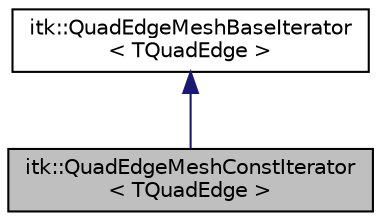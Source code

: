 digraph "itk::QuadEdgeMeshConstIterator&lt; TQuadEdge &gt;"
{
 // LATEX_PDF_SIZE
  edge [fontname="Helvetica",fontsize="10",labelfontname="Helvetica",labelfontsize="10"];
  node [fontname="Helvetica",fontsize="10",shape=record];
  Node1 [label="itk::QuadEdgeMeshConstIterator\l\< TQuadEdge \>",height=0.2,width=0.4,color="black", fillcolor="grey75", style="filled", fontcolor="black",tooltip="Const iterator for QuadEdgeMesh."];
  Node2 -> Node1 [dir="back",color="midnightblue",fontsize="10",style="solid",fontname="Helvetica"];
  Node2 [label="itk::QuadEdgeMeshBaseIterator\l\< TQuadEdge \>",height=0.2,width=0.4,color="black", fillcolor="white", style="filled",URL="$classitk_1_1QuadEdgeMeshBaseIterator.html",tooltip="Base iterator class for QuadEdgeMesh."];
}
